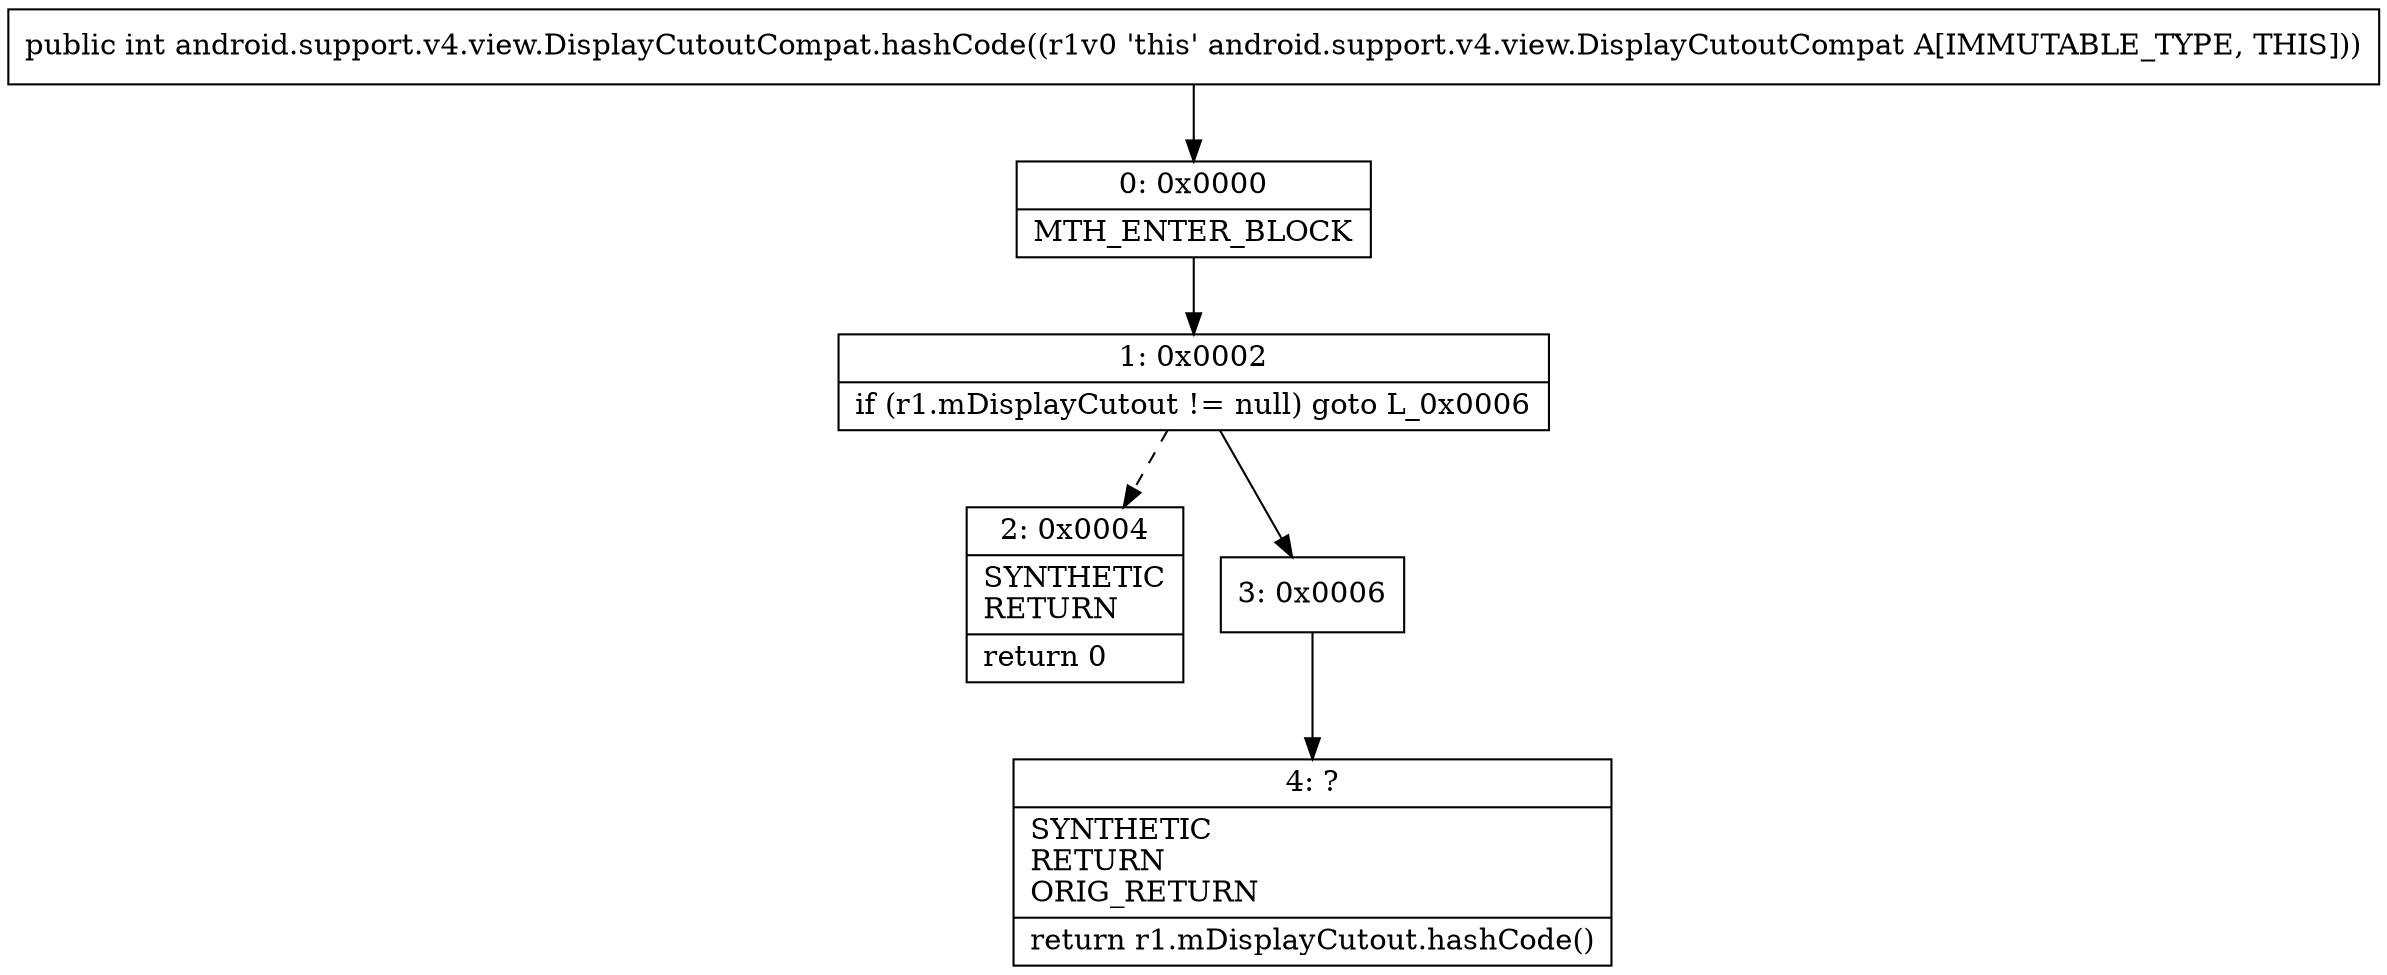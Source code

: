 digraph "CFG forandroid.support.v4.view.DisplayCutoutCompat.hashCode()I" {
Node_0 [shape=record,label="{0\:\ 0x0000|MTH_ENTER_BLOCK\l}"];
Node_1 [shape=record,label="{1\:\ 0x0002|if (r1.mDisplayCutout != null) goto L_0x0006\l}"];
Node_2 [shape=record,label="{2\:\ 0x0004|SYNTHETIC\lRETURN\l|return 0\l}"];
Node_3 [shape=record,label="{3\:\ 0x0006}"];
Node_4 [shape=record,label="{4\:\ ?|SYNTHETIC\lRETURN\lORIG_RETURN\l|return r1.mDisplayCutout.hashCode()\l}"];
MethodNode[shape=record,label="{public int android.support.v4.view.DisplayCutoutCompat.hashCode((r1v0 'this' android.support.v4.view.DisplayCutoutCompat A[IMMUTABLE_TYPE, THIS])) }"];
MethodNode -> Node_0;
Node_0 -> Node_1;
Node_1 -> Node_2[style=dashed];
Node_1 -> Node_3;
Node_3 -> Node_4;
}


